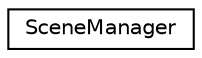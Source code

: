 digraph "クラス階層図"
{
 // LATEX_PDF_SIZE
  edge [fontname="Helvetica",fontsize="10",labelfontname="Helvetica",labelfontsize="10"];
  node [fontname="Helvetica",fontsize="10",shape=record];
  rankdir="LR";
  Node0 [label="SceneManager",height=0.2,width=0.4,color="black", fillcolor="white", style="filled",URL="$class_scene_manager.html",tooltip=" "];
}

